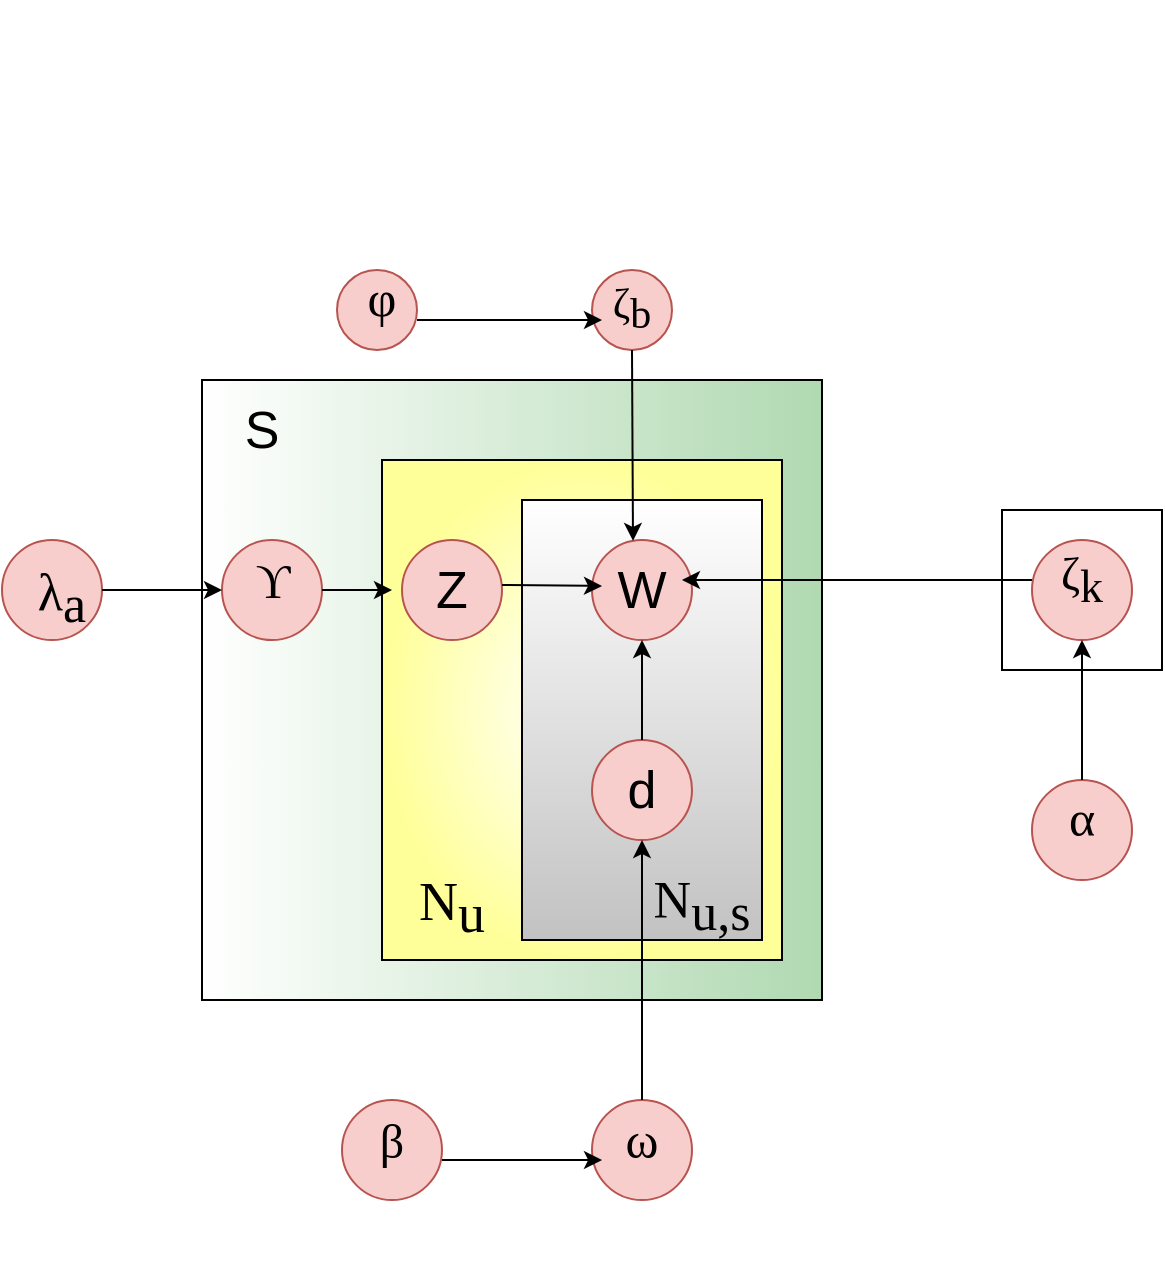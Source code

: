 <mxfile version="20.5.1" type="github"><diagram id="RTAbEg9A8CjEcCRyueBA" name="Page-1"><mxGraphModel dx="1240" dy="3969" grid="1" gridSize="10" guides="1" tooltips="1" connect="1" arrows="1" fold="1" page="1" pageScale="1" pageWidth="850" pageHeight="1100" math="1" shadow="0"><root><mxCell id="0"/><mxCell id="1" parent="0"/><mxCell id="FZzSbnHZL8vTr3WgbHVu-1" value="" style="whiteSpace=wrap;html=1;aspect=fixed;gradientColor=#B0D9B1;gradientDirection=east;" vertex="1" parent="1"><mxGeometry x="200" y="-2120" width="310" height="310" as="geometry"/></mxCell><mxCell id="FZzSbnHZL8vTr3WgbHVu-2" value="" style="rounded=0;whiteSpace=wrap;html=1;gradientColor=#FFFF99;gradientDirection=radial;" vertex="1" parent="1"><mxGeometry x="290" y="-2080" width="200" height="250" as="geometry"/></mxCell><mxCell id="FZzSbnHZL8vTr3WgbHVu-3" value="" style="rounded=0;whiteSpace=wrap;html=1;gradientColor=#C2C2C2;" vertex="1" parent="1"><mxGeometry x="360" y="-2060" width="120" height="220" as="geometry"/></mxCell><mxCell id="FZzSbnHZL8vTr3WgbHVu-4" value="" style="whiteSpace=wrap;html=1;aspect=fixed;" vertex="1" parent="1"><mxGeometry x="600" y="-2055" width="80" height="80" as="geometry"/></mxCell><mxCell id="FZzSbnHZL8vTr3WgbHVu-5" value="" style="ellipse;whiteSpace=wrap;html=1;aspect=fixed;fillColor=#f8cecc;strokeColor=#b85450;gradientColor=none;" vertex="1" parent="1"><mxGeometry x="210" y="-2040" width="50" height="50" as="geometry"/></mxCell><mxCell id="FZzSbnHZL8vTr3WgbHVu-6" value="" style="ellipse;whiteSpace=wrap;html=1;aspect=fixed;fillColor=#f8cecc;strokeColor=#b85450;" vertex="1" parent="1"><mxGeometry x="300" y="-2040" width="50" height="50" as="geometry"/></mxCell><mxCell id="FZzSbnHZL8vTr3WgbHVu-7" value="" style="ellipse;whiteSpace=wrap;html=1;aspect=fixed;fillColor=#f8cecc;strokeColor=#b85450;" vertex="1" parent="1"><mxGeometry x="100" y="-2040" width="50" height="50" as="geometry"/></mxCell><mxCell id="FZzSbnHZL8vTr3WgbHVu-8" value="" style="ellipse;whiteSpace=wrap;html=1;aspect=fixed;fillColor=#f8cecc;strokeColor=#b85450;gradientColor=none;gradientDirection=north;" vertex="1" parent="1"><mxGeometry x="395" y="-2040" width="50" height="50" as="geometry"/></mxCell><mxCell id="FZzSbnHZL8vTr3WgbHVu-9" value="" style="ellipse;whiteSpace=wrap;html=1;aspect=fixed;fillColor=#f8cecc;strokeColor=#b85450;" vertex="1" parent="1"><mxGeometry x="615" y="-2040" width="50" height="50" as="geometry"/></mxCell><mxCell id="FZzSbnHZL8vTr3WgbHVu-10" value="" style="ellipse;whiteSpace=wrap;html=1;aspect=fixed;fillColor=#f8cecc;strokeColor=#b85450;" vertex="1" parent="1"><mxGeometry x="395" y="-1940" width="50" height="50" as="geometry"/></mxCell><mxCell id="FZzSbnHZL8vTr3WgbHVu-11" value="" style="ellipse;whiteSpace=wrap;html=1;aspect=fixed;fillColor=#f8cecc;strokeColor=#b85450;" vertex="1" parent="1"><mxGeometry x="615" y="-1920" width="50" height="50" as="geometry"/></mxCell><mxCell id="FZzSbnHZL8vTr3WgbHVu-12" value="" style="ellipse;whiteSpace=wrap;html=1;aspect=fixed;fillColor=#f8cecc;strokeColor=#b85450;" vertex="1" parent="1"><mxGeometry x="395" y="-1760" width="50" height="50" as="geometry"/></mxCell><mxCell id="FZzSbnHZL8vTr3WgbHVu-13" value="" style="ellipse;whiteSpace=wrap;html=1;aspect=fixed;fillColor=#f8cecc;strokeColor=#b85450;" vertex="1" parent="1"><mxGeometry x="270" y="-1760" width="50" height="50" as="geometry"/></mxCell><mxCell id="FZzSbnHZL8vTr3WgbHVu-14" value="" style="ellipse;whiteSpace=wrap;html=1;aspect=fixed;fillColor=#f8cecc;strokeColor=#b85450;" vertex="1" parent="1"><mxGeometry x="395" y="-2175" width="40" height="40" as="geometry"/></mxCell><mxCell id="FZzSbnHZL8vTr3WgbHVu-15" value="" style="ellipse;whiteSpace=wrap;html=1;aspect=fixed;fillColor=#f8cecc;strokeColor=#b85450;" vertex="1" parent="1"><mxGeometry x="267.5" y="-2175" width="40" height="40" as="geometry"/></mxCell><mxCell id="FZzSbnHZL8vTr3WgbHVu-21" value="&lt;font style=&quot;font-size: 24px;&quot;&gt;&lt;br&gt;&lt;br&gt;&lt;br&gt;&lt;/font&gt;&#9;&lt;font style=&quot;font-size: 24px;&quot;&gt;&lt;br&gt;&lt;/font&gt;&#9;&lt;font style=&quot;font-size: 24px;&quot;&gt;&lt;br&gt;&lt;/font&gt;&#9;&lt;font style=&quot;font-size: 24px;&quot;&gt;&lt;br&gt;&lt;/font&gt;&#9;&lt;font style=&quot;font-size: 24px;&quot;&gt;&lt;br&gt;&lt;br&gt;&lt;/font&gt;&lt;p style=&quot;line-height: 100%; margin-bottom: 0in; font-size: 24px;&quot;&gt;&lt;font style=&quot;font-size: 24px;&quot;&gt;&lt;br&gt;&lt;font style=&quot;font-size: 24px;&quot;&gt;&lt;font style=&quot;font-size: 24px;&quot; face=&quot;Liberation Serif, serif&quot;&gt;ϒ&lt;/font&gt;&lt;/font&gt;&lt;/font&gt;&lt;/p&gt;&lt;font style=&quot;font-size: 24px;&quot;&gt;&lt;br&gt;&lt;br&gt;&lt;/font&gt;" style="text;html=1;strokeColor=none;fillColor=none;align=center;verticalAlign=middle;whiteSpace=wrap;rounded=0;fontSize=22;" vertex="1" parent="1"><mxGeometry x="202.5" y="-2150" width="65" height="40" as="geometry"/></mxCell><mxCell id="FZzSbnHZL8vTr3WgbHVu-22" value="&lt;p style=&quot;line-height: 100%; margin-bottom: 0in; font-size: 24px;&quot;&gt;&lt;font style=&quot;font-size: 24px;&quot;&gt;&lt;br&gt;&lt;font style=&quot;font-size: 24px;&quot;&gt;&lt;font style=&quot;font-size: 24px;&quot; face=&quot;Liberation Serif, serif&quot;&gt;β&lt;/font&gt;&lt;/font&gt;&lt;/font&gt;&lt;/p&gt;&lt;font style=&quot;font-size: 24px;&quot;&gt;&lt;br&gt;&lt;br&gt;&lt;/font&gt;" style="text;html=1;strokeColor=none;fillColor=none;align=center;verticalAlign=middle;whiteSpace=wrap;rounded=0;fontSize=22;" vertex="1" parent="1"><mxGeometry x="255" y="-1760" width="80" height="50" as="geometry"/></mxCell><mxCell id="FZzSbnHZL8vTr3WgbHVu-23" value="&lt;p style=&quot;line-height: 100%; margin-bottom: 0in; font-size: 25px;&quot;&gt;&lt;font style=&quot;font-size: 25px;&quot;&gt;&lt;br&gt;&lt;font style=&quot;font-size: 25px;&quot;&gt;&lt;font style=&quot;font-size: 25px;&quot; face=&quot;Liberation Serif, serif&quot;&gt;ω&lt;/font&gt;&lt;/font&gt;&lt;/font&gt;&lt;/p&gt;&lt;font style=&quot;font-size: 25px;&quot;&gt;&lt;br&gt;&lt;br&gt;&lt;/font&gt;" style="text;html=1;strokeColor=none;fillColor=none;align=center;verticalAlign=middle;whiteSpace=wrap;rounded=0;fontSize=22;strokeWidth=2;" vertex="1" parent="1"><mxGeometry x="390" y="-1750" width="60" height="30" as="geometry"/></mxCell><mxCell id="FZzSbnHZL8vTr3WgbHVu-24" value="&lt;p style=&quot;line-height: 100%; margin-bottom: 0in; font-size: 25px;&quot;&gt;&lt;font style=&quot;font-size: 25px;&quot;&gt;&lt;br&gt;&lt;font style=&quot;font-size: 25px;&quot;&gt;&lt;font style=&quot;font-size: 25px;&quot; face=&quot;Liberation Serif, serif&quot;&gt;α&lt;/font&gt;&lt;/font&gt;&lt;/font&gt;&lt;/p&gt;&lt;font style=&quot;font-size: 25px;&quot;&gt;&lt;br&gt;&lt;br&gt;&lt;/font&gt;" style="text;html=1;strokeColor=none;fillColor=none;align=center;verticalAlign=middle;whiteSpace=wrap;rounded=0;strokeWidth=2;fontSize=24;" vertex="1" parent="1"><mxGeometry x="610" y="-1910" width="60" height="30" as="geometry"/></mxCell><mxCell id="FZzSbnHZL8vTr3WgbHVu-26" value="&lt;p style=&quot;line-height: 100%; margin-bottom: 0in; font-size: 21px;&quot;&gt;&lt;font style=&quot;font-size: 21px;&quot;&gt;&lt;br&gt;&lt;font style=&quot;font-size: 21px;&quot;&gt;&lt;font style=&quot;font-size: 21px;&quot; face=&quot;Liberation Serif, serif&quot;&gt;ζ&lt;/font&gt;&lt;sub&gt;&lt;font style=&quot;font-size: 21px;&quot; face=&quot;Liberation Serif, serif&quot;&gt;b&lt;/font&gt;&lt;/sub&gt;&lt;/font&gt;&lt;/font&gt;&lt;/p&gt;&lt;font style=&quot;font-size: 21px;&quot;&gt;&lt;br&gt;&lt;br&gt;&lt;/font&gt;" style="text;html=1;strokeColor=none;fillColor=none;align=center;verticalAlign=middle;whiteSpace=wrap;rounded=0;strokeWidth=2;fontSize=22;" vertex="1" parent="1"><mxGeometry x="385" y="-2165" width="60" height="30" as="geometry"/></mxCell><mxCell id="FZzSbnHZL8vTr3WgbHVu-28" value="&lt;p style=&quot;line-height: 100%; margin-bottom: 0in; font-size: 23px;&quot;&gt;&lt;font style=&quot;font-size: 23px;&quot;&gt;&lt;br&gt;&lt;font style=&quot;font-size: 23px;&quot;&gt;&lt;font style=&quot;font-size: 23px;&quot; face=&quot;Liberation Serif, serif&quot;&gt;ζ&lt;/font&gt;&lt;sub&gt;&lt;font style=&quot;font-size: 23px;&quot; face=&quot;Liberation Serif, serif&quot;&gt;k&lt;/font&gt;&lt;/sub&gt;&lt;/font&gt;&lt;/font&gt;&lt;/p&gt;&lt;font style=&quot;font-size: 23px;&quot;&gt;&lt;br&gt;&lt;br&gt;&lt;/font&gt;" style="text;html=1;strokeColor=none;fillColor=none;align=center;verticalAlign=middle;whiteSpace=wrap;rounded=0;strokeWidth=2;fontSize=21;" vertex="1" parent="1"><mxGeometry x="610" y="-2030" width="60" height="30" as="geometry"/></mxCell><mxCell id="FZzSbnHZL8vTr3WgbHVu-29" value="&lt;p style=&quot;line-height: 100%; margin-bottom: 0in; font-size: 25px;&quot;&gt;&lt;font style=&quot;font-size: 25px;&quot;&gt;&lt;br&gt;&lt;font style=&quot;font-size: 25px;&quot;&gt;&lt;font style=&quot;font-size: 25px;&quot; face=&quot;Liberation Serif, serif&quot;&gt;φ&lt;/font&gt;&lt;/font&gt;&lt;/font&gt;&lt;/p&gt;&lt;font style=&quot;font-size: 25px;&quot;&gt;&lt;br&gt;&lt;br&gt;&lt;/font&gt;" style="text;html=1;strokeColor=none;fillColor=none;align=center;verticalAlign=middle;whiteSpace=wrap;rounded=0;strokeWidth=2;fontSize=23;" vertex="1" parent="1"><mxGeometry x="260" y="-2170" width="60" height="30" as="geometry"/></mxCell><mxCell id="FZzSbnHZL8vTr3WgbHVu-30" value="&lt;p style=&quot;line-height: 100%; margin-bottom: 0in; font-size: 26px;&quot;&gt;&lt;font style=&quot;font-size: 26px;&quot;&gt;&lt;br&gt;&lt;font style=&quot;font-size: 26px;&quot;&gt;&lt;font style=&quot;font-size: 26px;&quot; face=&quot;Liberation Serif, serif&quot;&gt;λ&lt;/font&gt;&lt;sub&gt;&lt;font style=&quot;font-size: 26px;&quot; face=&quot;Liberation Serif, serif&quot;&gt;a&lt;/font&gt;&lt;/sub&gt;&lt;/font&gt;&lt;/font&gt;&lt;/p&gt;&lt;font style=&quot;font-size: 26px;&quot;&gt;&lt;br&gt;&lt;br&gt;&lt;/font&gt;" style="text;html=1;strokeColor=none;fillColor=none;align=center;verticalAlign=middle;whiteSpace=wrap;rounded=0;strokeWidth=2;fontSize=25;" vertex="1" parent="1"><mxGeometry x="100" y="-2020" width="60" height="30" as="geometry"/></mxCell><mxCell id="FZzSbnHZL8vTr3WgbHVu-31" value="W" style="text;html=1;strokeColor=none;fillColor=none;align=center;verticalAlign=middle;whiteSpace=wrap;rounded=0;strokeWidth=2;fontSize=26;" vertex="1" parent="1"><mxGeometry x="390" y="-2030" width="60" height="30" as="geometry"/></mxCell><mxCell id="FZzSbnHZL8vTr3WgbHVu-32" value="Z" style="text;html=1;strokeColor=none;fillColor=none;align=center;verticalAlign=middle;whiteSpace=wrap;rounded=0;strokeWidth=2;fontSize=26;" vertex="1" parent="1"><mxGeometry x="295" y="-2030" width="60" height="30" as="geometry"/></mxCell><mxCell id="FZzSbnHZL8vTr3WgbHVu-33" value="d" style="text;html=1;strokeColor=none;fillColor=none;align=center;verticalAlign=middle;whiteSpace=wrap;rounded=0;strokeWidth=2;fontSize=26;" vertex="1" parent="1"><mxGeometry x="390" y="-1930" width="60" height="30" as="geometry"/></mxCell><mxCell id="FZzSbnHZL8vTr3WgbHVu-34" value="&lt;p style=&quot;line-height: 100%; margin-bottom: 0in; font-size: 27px;&quot;&gt;&lt;font style=&quot;font-size: 27px;&quot;&gt;&lt;br&gt;&lt;font style=&quot;font-size: 27px;&quot;&gt;&lt;font style=&quot;font-size: 27px;&quot; face=&quot;Liberation Serif, serif&quot;&gt;Ν&lt;/font&gt;&lt;sub&gt;&lt;font style=&quot;font-size: 27px;&quot; face=&quot;Liberation Serif, serif&quot;&gt;u&lt;/font&gt;&lt;/sub&gt;&lt;/font&gt;&lt;/font&gt;&lt;/p&gt;&lt;font style=&quot;font-size: 27px;&quot;&gt;&lt;br&gt;&lt;br&gt;&lt;/font&gt;" style="text;html=1;strokeColor=none;fillColor=none;align=center;verticalAlign=middle;whiteSpace=wrap;rounded=0;strokeWidth=2;fontSize=26;" vertex="1" parent="1"><mxGeometry x="295" y="-1865" width="60" height="30" as="geometry"/></mxCell><mxCell id="FZzSbnHZL8vTr3WgbHVu-35" value="&lt;p style=&quot;line-height: 100%; margin-bottom: 0in; font-size: 26px;&quot;&gt;&lt;font style=&quot;font-size: 26px;&quot;&gt;&lt;br&gt;&lt;font style=&quot;font-size: 26px;&quot;&gt;&lt;font style=&quot;font-size: 26px;&quot; face=&quot;Liberation Serif, serif&quot;&gt;Ν&lt;/font&gt;&lt;sub&gt;&lt;font style=&quot;font-size: 26px;&quot; face=&quot;Liberation Serif, serif&quot;&gt;u,s&lt;/font&gt;&lt;/sub&gt;&lt;/font&gt;&lt;/font&gt;&lt;/p&gt;&lt;font style=&quot;font-size: 26px;&quot;&gt;&lt;br&gt;&lt;br&gt;&lt;/font&gt;" style="text;html=1;strokeColor=none;fillColor=none;align=center;verticalAlign=middle;whiteSpace=wrap;rounded=0;strokeWidth=2;fontSize=27;" vertex="1" parent="1"><mxGeometry x="430" y="-1860" width="40" height="20" as="geometry"/></mxCell><mxCell id="FZzSbnHZL8vTr3WgbHVu-37" value="" style="endArrow=classic;html=1;rounded=0;fontSize=26;entryX=0;entryY=0.5;entryDx=0;entryDy=0;" edge="1" parent="1" target="FZzSbnHZL8vTr3WgbHVu-5"><mxGeometry width="50" height="50" relative="1" as="geometry"><mxPoint x="150" y="-2015" as="sourcePoint"/><mxPoint x="200" y="-2060" as="targetPoint"/></mxGeometry></mxCell><mxCell id="FZzSbnHZL8vTr3WgbHVu-38" value="" style="endArrow=classic;html=1;rounded=0;fontSize=26;entryX=0;entryY=0.5;entryDx=0;entryDy=0;exitX=1;exitY=0.5;exitDx=0;exitDy=0;" edge="1" parent="1" source="FZzSbnHZL8vTr3WgbHVu-5" target="FZzSbnHZL8vTr3WgbHVu-32"><mxGeometry width="50" height="50" relative="1" as="geometry"><mxPoint x="260" y="-2010" as="sourcePoint"/><mxPoint x="310" y="-2060" as="targetPoint"/></mxGeometry></mxCell><mxCell id="FZzSbnHZL8vTr3WgbHVu-42" value="" style="endArrow=classic;html=1;rounded=0;fontSize=26;" edge="1" parent="1"><mxGeometry width="50" height="50" relative="1" as="geometry"><mxPoint x="350" y="-2017.5" as="sourcePoint"/><mxPoint x="400" y="-2017" as="targetPoint"/></mxGeometry></mxCell><mxCell id="FZzSbnHZL8vTr3WgbHVu-43" value="" style="endArrow=classic;html=1;rounded=0;fontSize=26;entryX=0.167;entryY=0.667;entryDx=0;entryDy=0;entryPerimeter=0;" edge="1" parent="1" target="FZzSbnHZL8vTr3WgbHVu-23"><mxGeometry width="50" height="50" relative="1" as="geometry"><mxPoint x="320" y="-1730" as="sourcePoint"/><mxPoint x="370" y="-1780" as="targetPoint"/></mxGeometry></mxCell><mxCell id="FZzSbnHZL8vTr3WgbHVu-44" value="" style="endArrow=classic;html=1;rounded=0;fontSize=26;entryX=0.5;entryY=1;entryDx=0;entryDy=0;" edge="1" parent="1" target="FZzSbnHZL8vTr3WgbHVu-10"><mxGeometry width="50" height="50" relative="1" as="geometry"><mxPoint x="420" y="-1760" as="sourcePoint"/><mxPoint x="470" y="-1810" as="targetPoint"/></mxGeometry></mxCell><mxCell id="FZzSbnHZL8vTr3WgbHVu-45" value="" style="endArrow=classic;html=1;rounded=0;fontSize=26;entryX=0.5;entryY=1;entryDx=0;entryDy=0;" edge="1" parent="1" target="FZzSbnHZL8vTr3WgbHVu-8"><mxGeometry width="50" height="50" relative="1" as="geometry"><mxPoint x="420" y="-1940" as="sourcePoint"/><mxPoint x="470" y="-1990" as="targetPoint"/></mxGeometry></mxCell><mxCell id="FZzSbnHZL8vTr3WgbHVu-46" value="" style="endArrow=classic;html=1;rounded=0;fontSize=26;entryX=0.5;entryY=1;entryDx=0;entryDy=0;" edge="1" parent="1" target="FZzSbnHZL8vTr3WgbHVu-9"><mxGeometry width="50" height="50" relative="1" as="geometry"><mxPoint x="640" y="-1920" as="sourcePoint"/><mxPoint x="640" y="-1980" as="targetPoint"/></mxGeometry></mxCell><mxCell id="FZzSbnHZL8vTr3WgbHVu-47" value="" style="endArrow=classic;html=1;rounded=0;fontSize=26;entryX=0.833;entryY=0.333;entryDx=0;entryDy=0;entryPerimeter=0;" edge="1" parent="1" target="FZzSbnHZL8vTr3WgbHVu-31"><mxGeometry width="50" height="50" relative="1" as="geometry"><mxPoint x="615" y="-2020" as="sourcePoint"/><mxPoint x="450" y="-2020" as="targetPoint"/></mxGeometry></mxCell><mxCell id="FZzSbnHZL8vTr3WgbHVu-48" value="" style="endArrow=classic;html=1;rounded=0;fontSize=26;entryX=0.25;entryY=0.5;entryDx=0;entryDy=0;entryPerimeter=0;" edge="1" parent="1" target="FZzSbnHZL8vTr3WgbHVu-26"><mxGeometry width="50" height="50" relative="1" as="geometry"><mxPoint x="307.5" y="-2150" as="sourcePoint"/><mxPoint x="357.5" y="-2200" as="targetPoint"/></mxGeometry></mxCell><mxCell id="FZzSbnHZL8vTr3WgbHVu-49" value="" style="endArrow=classic;html=1;rounded=0;fontSize=26;exitX=0.5;exitY=1;exitDx=0;exitDy=0;entryX=0.41;entryY=0.009;entryDx=0;entryDy=0;entryPerimeter=0;" edge="1" parent="1" source="FZzSbnHZL8vTr3WgbHVu-26" target="FZzSbnHZL8vTr3WgbHVu-8"><mxGeometry width="50" height="50" relative="1" as="geometry"><mxPoint x="400" y="-1990" as="sourcePoint"/><mxPoint x="450" y="-2040" as="targetPoint"/></mxGeometry></mxCell><mxCell id="FZzSbnHZL8vTr3WgbHVu-50" value="S" style="text;html=1;strokeColor=none;fillColor=none;align=center;verticalAlign=middle;whiteSpace=wrap;rounded=0;strokeWidth=2;fontSize=26;" vertex="1" parent="1"><mxGeometry x="200" y="-2110" width="60" height="30" as="geometry"/></mxCell></root></mxGraphModel></diagram></mxfile>